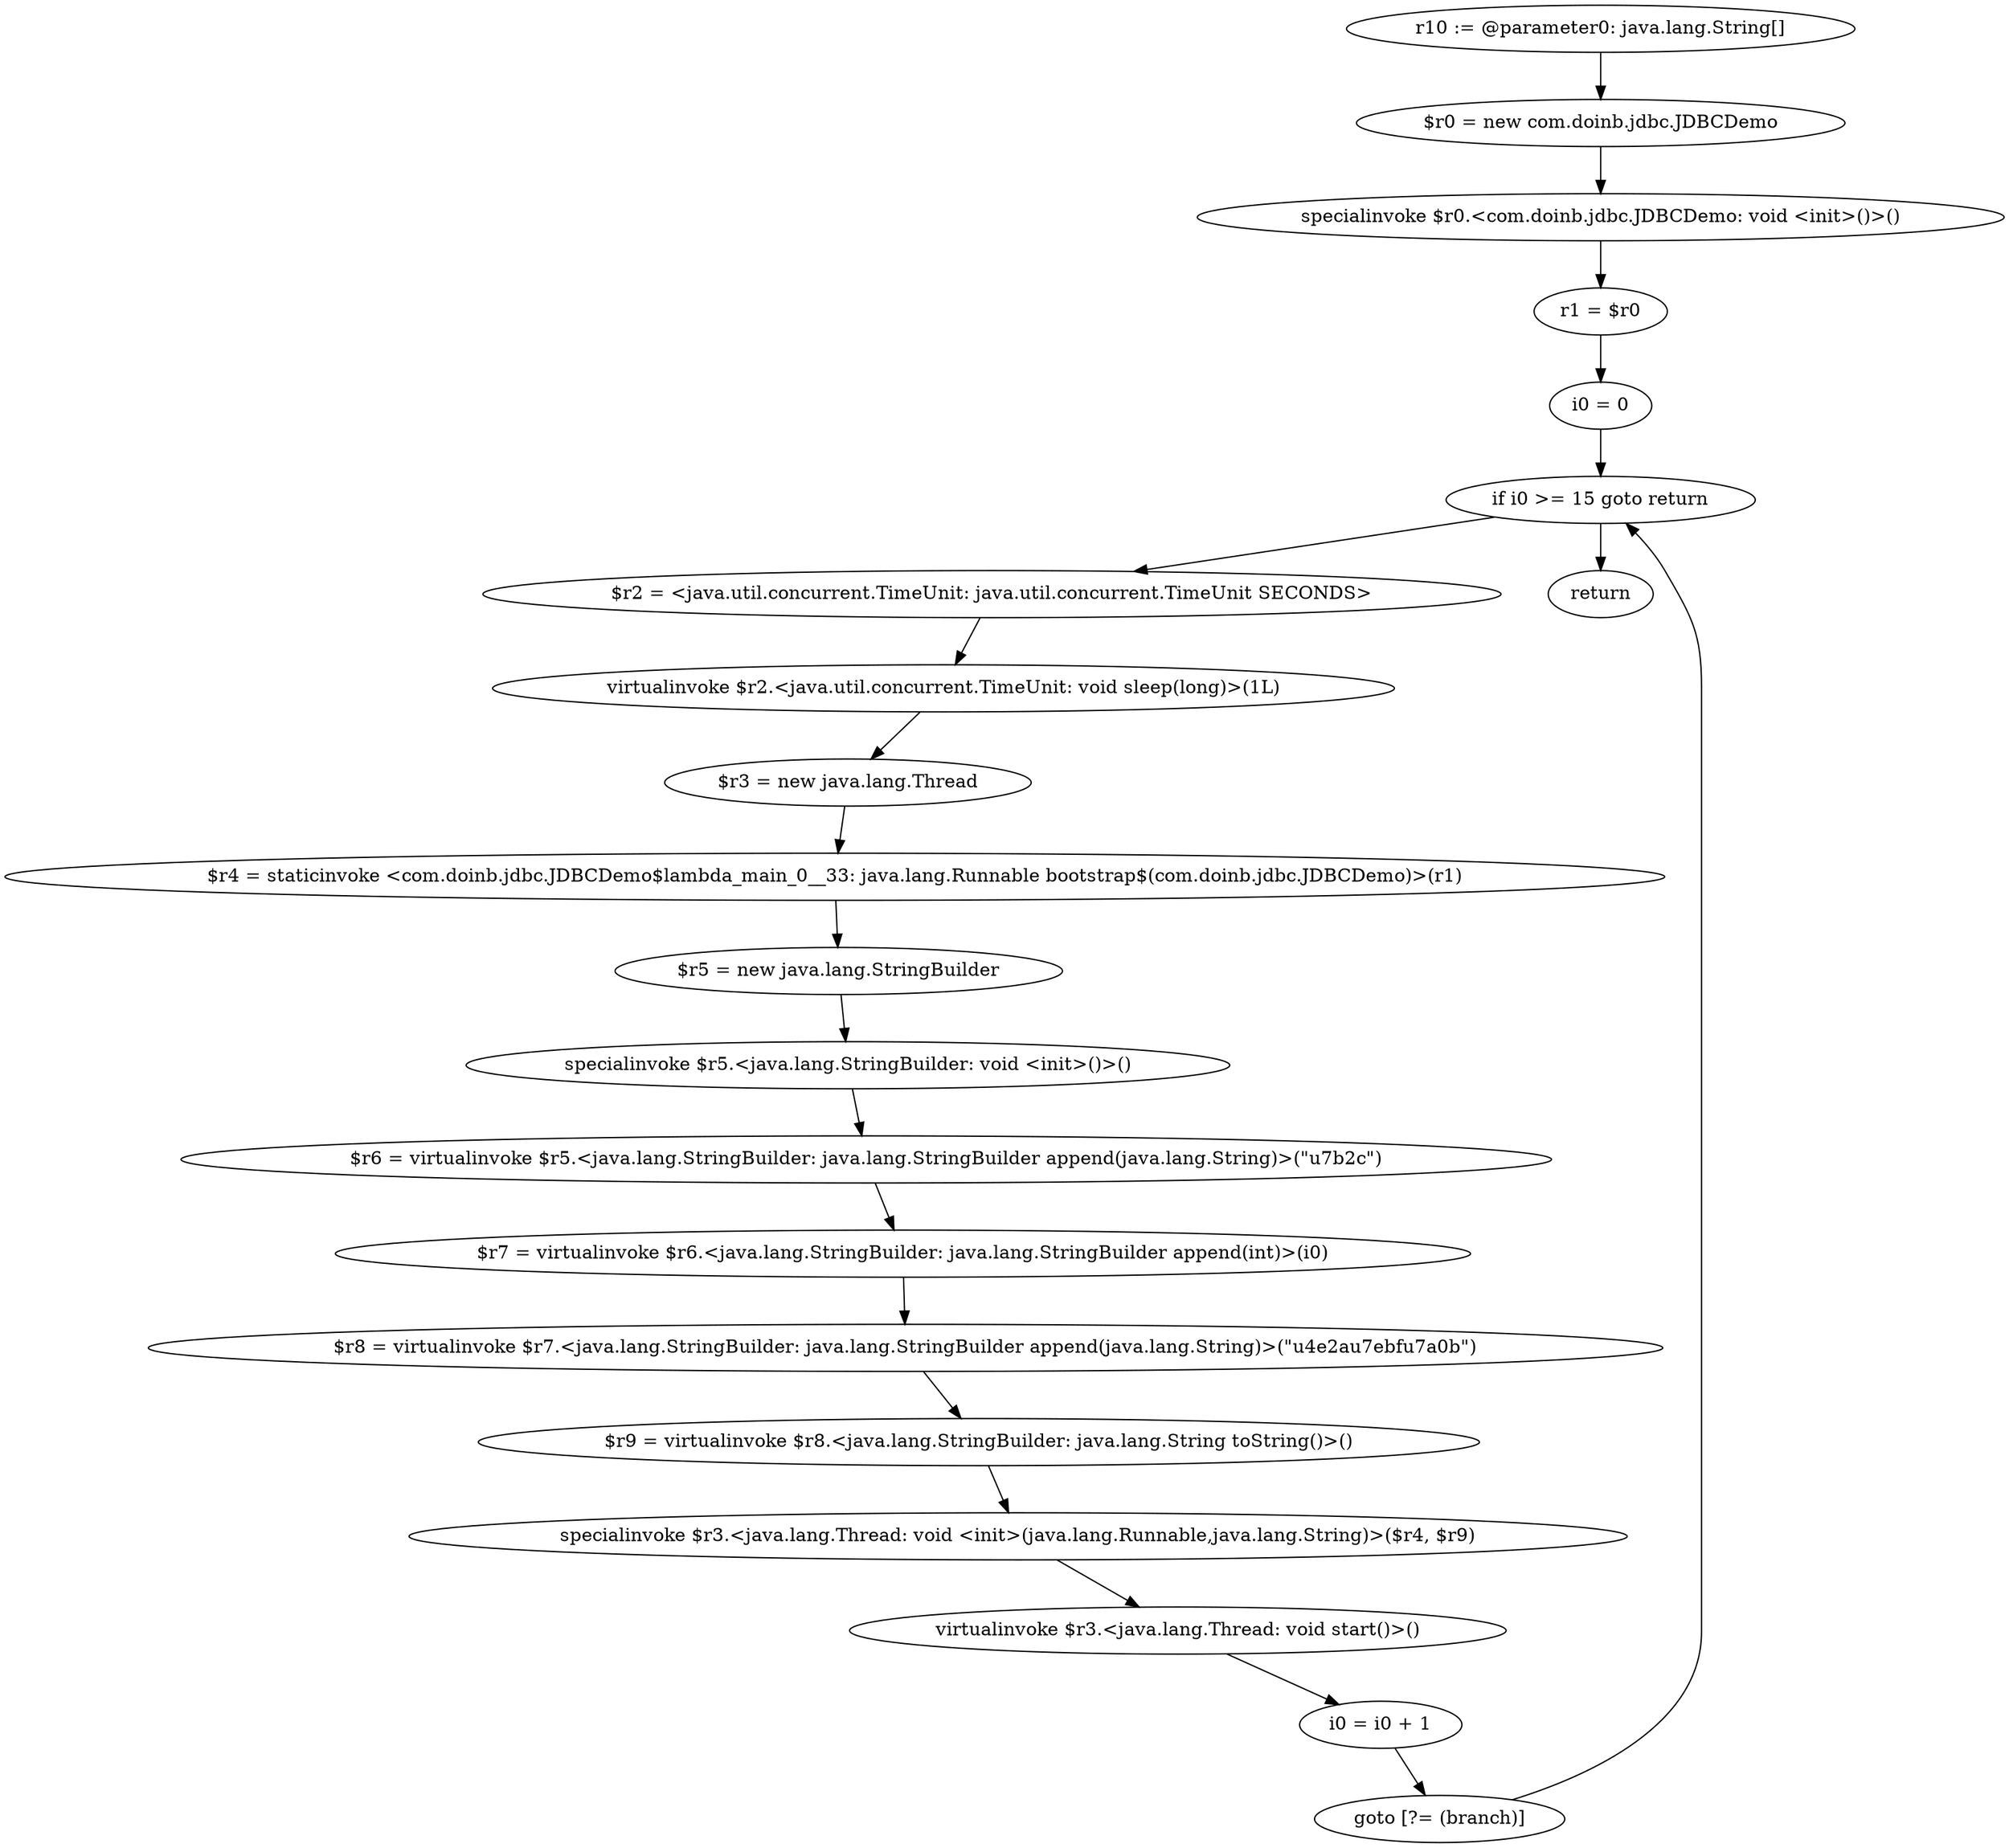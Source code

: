 digraph "unitGraph" {
    "r10 := @parameter0: java.lang.String[]"
    "$r0 = new com.doinb.jdbc.JDBCDemo"
    "specialinvoke $r0.<com.doinb.jdbc.JDBCDemo: void <init>()>()"
    "r1 = $r0"
    "i0 = 0"
    "if i0 >= 15 goto return"
    "$r2 = <java.util.concurrent.TimeUnit: java.util.concurrent.TimeUnit SECONDS>"
    "virtualinvoke $r2.<java.util.concurrent.TimeUnit: void sleep(long)>(1L)"
    "$r3 = new java.lang.Thread"
    "$r4 = staticinvoke <com.doinb.jdbc.JDBCDemo$lambda_main_0__33: java.lang.Runnable bootstrap$(com.doinb.jdbc.JDBCDemo)>(r1)"
    "$r5 = new java.lang.StringBuilder"
    "specialinvoke $r5.<java.lang.StringBuilder: void <init>()>()"
    "$r6 = virtualinvoke $r5.<java.lang.StringBuilder: java.lang.StringBuilder append(java.lang.String)>(\"\u7b2c\")"
    "$r7 = virtualinvoke $r6.<java.lang.StringBuilder: java.lang.StringBuilder append(int)>(i0)"
    "$r8 = virtualinvoke $r7.<java.lang.StringBuilder: java.lang.StringBuilder append(java.lang.String)>(\"\u4e2a\u7ebf\u7a0b\")"
    "$r9 = virtualinvoke $r8.<java.lang.StringBuilder: java.lang.String toString()>()"
    "specialinvoke $r3.<java.lang.Thread: void <init>(java.lang.Runnable,java.lang.String)>($r4, $r9)"
    "virtualinvoke $r3.<java.lang.Thread: void start()>()"
    "i0 = i0 + 1"
    "goto [?= (branch)]"
    "return"
    "r10 := @parameter0: java.lang.String[]"->"$r0 = new com.doinb.jdbc.JDBCDemo";
    "$r0 = new com.doinb.jdbc.JDBCDemo"->"specialinvoke $r0.<com.doinb.jdbc.JDBCDemo: void <init>()>()";
    "specialinvoke $r0.<com.doinb.jdbc.JDBCDemo: void <init>()>()"->"r1 = $r0";
    "r1 = $r0"->"i0 = 0";
    "i0 = 0"->"if i0 >= 15 goto return";
    "if i0 >= 15 goto return"->"$r2 = <java.util.concurrent.TimeUnit: java.util.concurrent.TimeUnit SECONDS>";
    "if i0 >= 15 goto return"->"return";
    "$r2 = <java.util.concurrent.TimeUnit: java.util.concurrent.TimeUnit SECONDS>"->"virtualinvoke $r2.<java.util.concurrent.TimeUnit: void sleep(long)>(1L)";
    "virtualinvoke $r2.<java.util.concurrent.TimeUnit: void sleep(long)>(1L)"->"$r3 = new java.lang.Thread";
    "$r3 = new java.lang.Thread"->"$r4 = staticinvoke <com.doinb.jdbc.JDBCDemo$lambda_main_0__33: java.lang.Runnable bootstrap$(com.doinb.jdbc.JDBCDemo)>(r1)";
    "$r4 = staticinvoke <com.doinb.jdbc.JDBCDemo$lambda_main_0__33: java.lang.Runnable bootstrap$(com.doinb.jdbc.JDBCDemo)>(r1)"->"$r5 = new java.lang.StringBuilder";
    "$r5 = new java.lang.StringBuilder"->"specialinvoke $r5.<java.lang.StringBuilder: void <init>()>()";
    "specialinvoke $r5.<java.lang.StringBuilder: void <init>()>()"->"$r6 = virtualinvoke $r5.<java.lang.StringBuilder: java.lang.StringBuilder append(java.lang.String)>(\"\u7b2c\")";
    "$r6 = virtualinvoke $r5.<java.lang.StringBuilder: java.lang.StringBuilder append(java.lang.String)>(\"\u7b2c\")"->"$r7 = virtualinvoke $r6.<java.lang.StringBuilder: java.lang.StringBuilder append(int)>(i0)";
    "$r7 = virtualinvoke $r6.<java.lang.StringBuilder: java.lang.StringBuilder append(int)>(i0)"->"$r8 = virtualinvoke $r7.<java.lang.StringBuilder: java.lang.StringBuilder append(java.lang.String)>(\"\u4e2a\u7ebf\u7a0b\")";
    "$r8 = virtualinvoke $r7.<java.lang.StringBuilder: java.lang.StringBuilder append(java.lang.String)>(\"\u4e2a\u7ebf\u7a0b\")"->"$r9 = virtualinvoke $r8.<java.lang.StringBuilder: java.lang.String toString()>()";
    "$r9 = virtualinvoke $r8.<java.lang.StringBuilder: java.lang.String toString()>()"->"specialinvoke $r3.<java.lang.Thread: void <init>(java.lang.Runnable,java.lang.String)>($r4, $r9)";
    "specialinvoke $r3.<java.lang.Thread: void <init>(java.lang.Runnable,java.lang.String)>($r4, $r9)"->"virtualinvoke $r3.<java.lang.Thread: void start()>()";
    "virtualinvoke $r3.<java.lang.Thread: void start()>()"->"i0 = i0 + 1";
    "i0 = i0 + 1"->"goto [?= (branch)]";
    "goto [?= (branch)]"->"if i0 >= 15 goto return";
}
